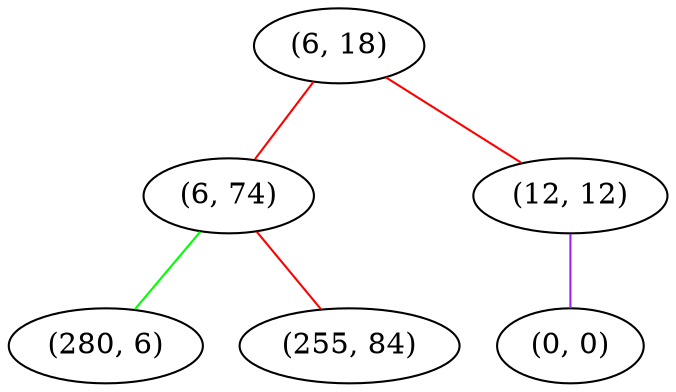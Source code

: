 graph "" {
"(6, 18)";
"(6, 74)";
"(280, 6)";
"(12, 12)";
"(0, 0)";
"(255, 84)";
"(6, 18)" -- "(12, 12)"  [color=red, key=0, weight=1];
"(6, 18)" -- "(6, 74)"  [color=red, key=0, weight=1];
"(6, 74)" -- "(255, 84)"  [color=red, key=0, weight=1];
"(6, 74)" -- "(280, 6)"  [color=green, key=0, weight=2];
"(12, 12)" -- "(0, 0)"  [color=purple, key=0, weight=4];
}
